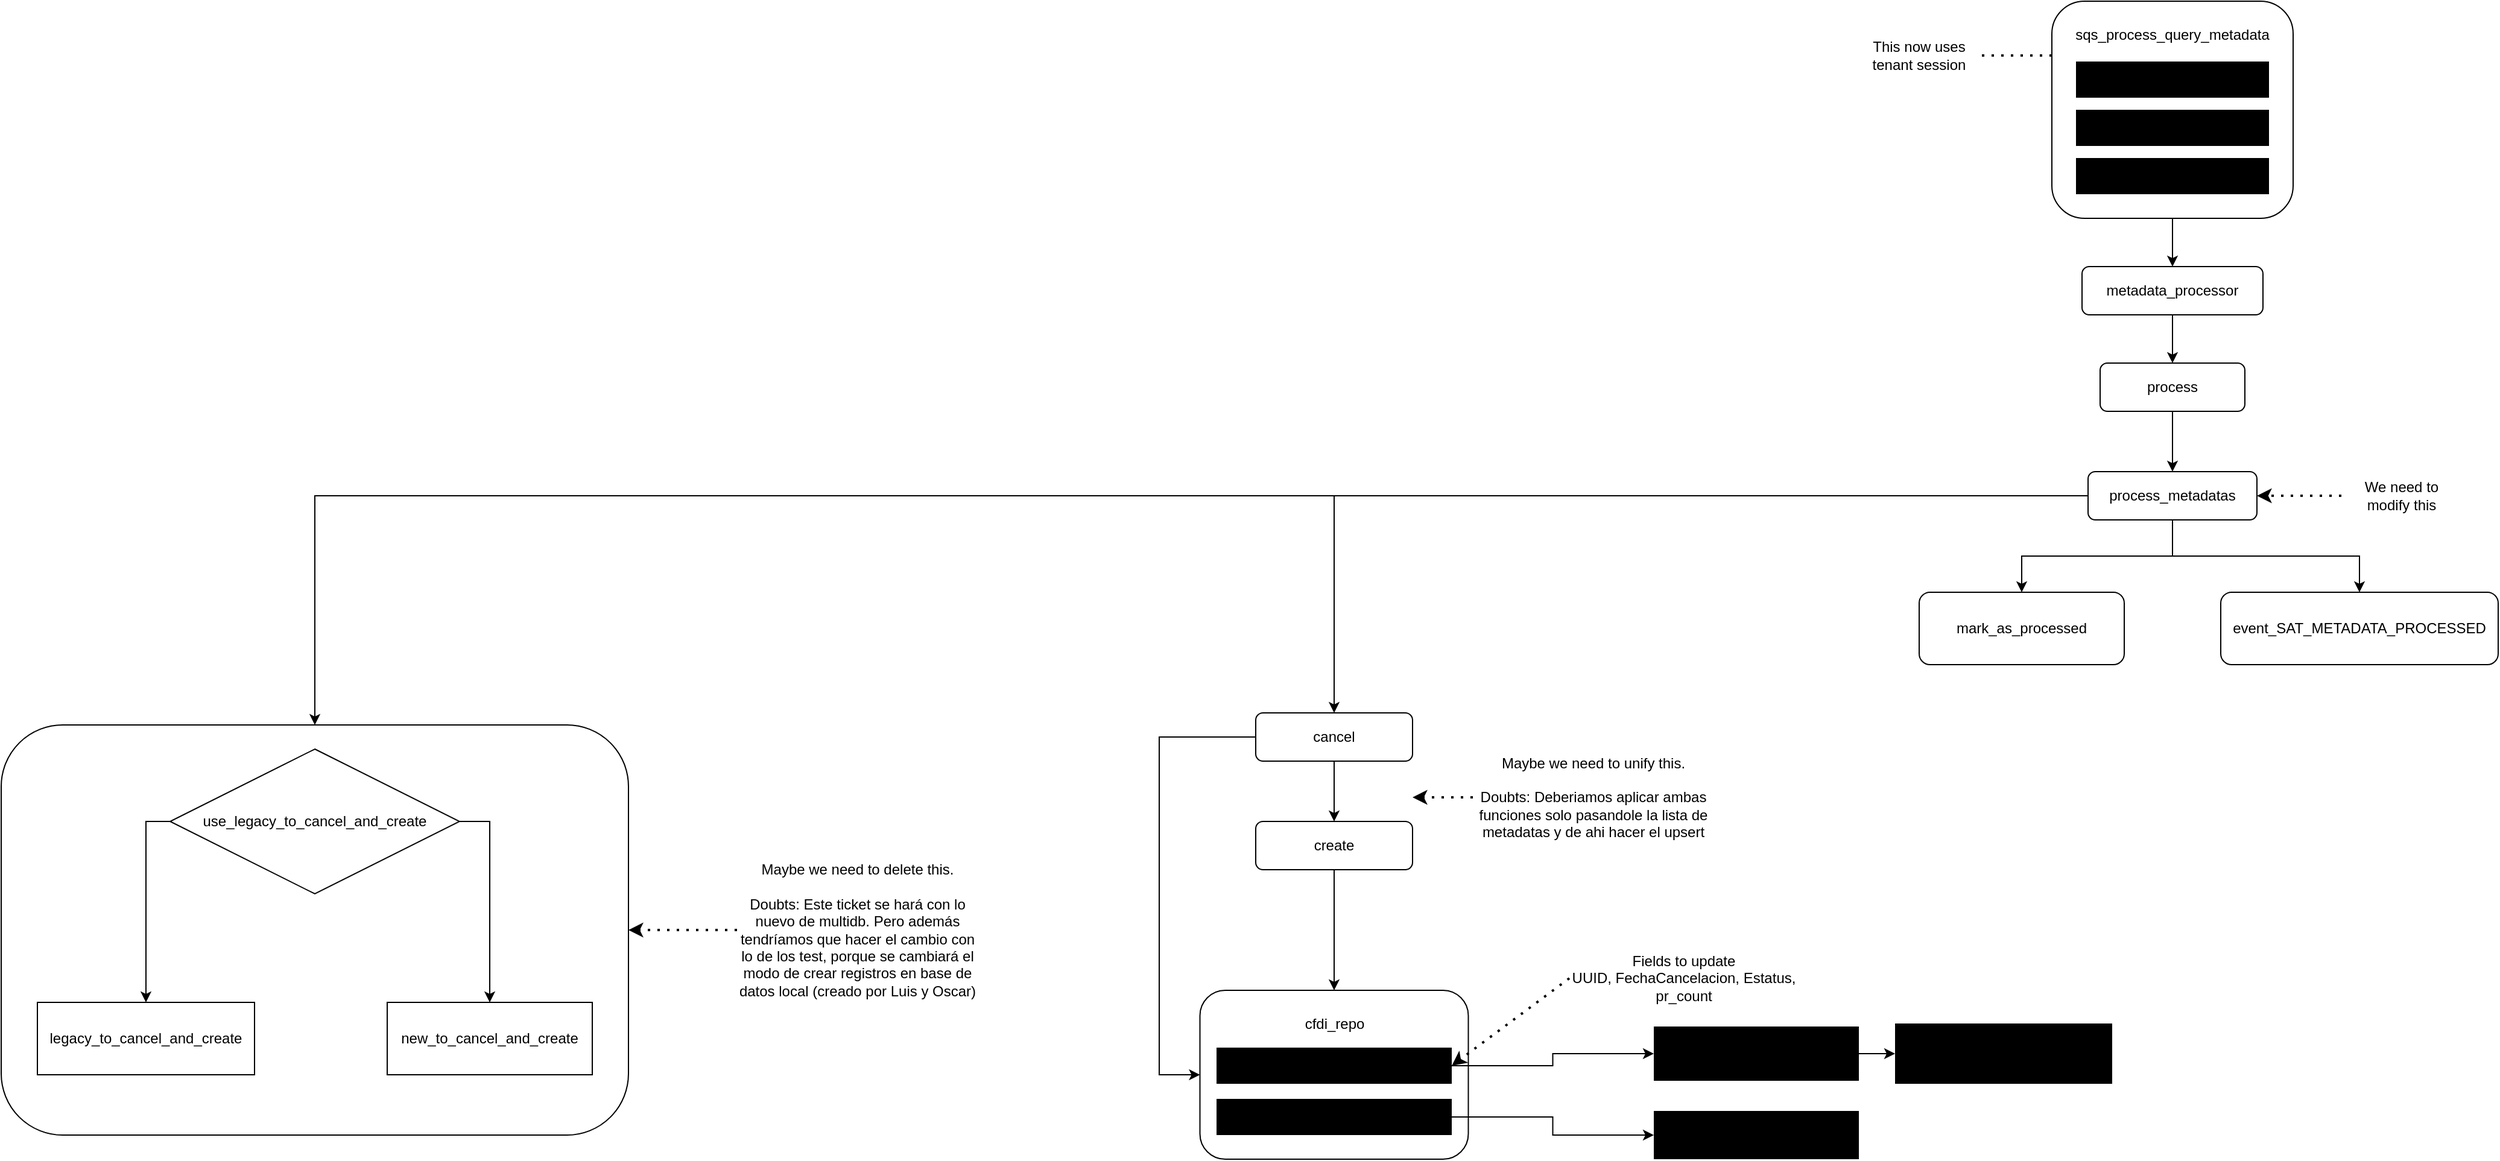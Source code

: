 <mxfile version="27.2.0">
  <diagram name="Page-1" id="p3Beu2Y2esMk882Nnt0K">
    <mxGraphModel dx="3829" dy="1262" grid="1" gridSize="10" guides="1" tooltips="1" connect="1" arrows="1" fold="1" page="0" pageScale="1" pageWidth="850" pageHeight="1100" math="0" shadow="0">
      <root>
        <mxCell id="0" />
        <mxCell id="1" parent="0" />
        <mxCell id="WFcFsrm8zlBY0hBr82oQ-8" value="" style="group" vertex="1" connectable="0" parent="1">
          <mxGeometry x="200" y="80" width="200" height="180" as="geometry" />
        </mxCell>
        <mxCell id="WFcFsrm8zlBY0hBr82oQ-1" value="&lt;div&gt;&lt;br&gt;&lt;/div&gt;&lt;div&gt;sqs_process_query_metadata&lt;/div&gt;" style="rounded=1;whiteSpace=wrap;html=1;verticalAlign=top;" vertex="1" parent="WFcFsrm8zlBY0hBr82oQ-8">
          <mxGeometry width="200" height="180" as="geometry" />
        </mxCell>
        <mxCell id="WFcFsrm8zlBY0hBr82oQ-5" value="package_repo" style="rounded=0;whiteSpace=wrap;html=1;labelBackgroundColor=none;fontColor=default;gradientColor=light-dark(#000000,#2E2E2E);gradientDirection=north;strokeColor=none;" vertex="1" parent="WFcFsrm8zlBY0hBr82oQ-8">
          <mxGeometry x="20" y="50" width="160" height="30" as="geometry" />
        </mxCell>
        <mxCell id="WFcFsrm8zlBY0hBr82oQ-6" value="query_repo" style="rounded=0;whiteSpace=wrap;html=1;labelBackgroundColor=none;fontColor=default;gradientColor=light-dark(#000000,#2E2E2E);gradientDirection=north;strokeColor=none;" vertex="1" parent="WFcFsrm8zlBY0hBr82oQ-8">
          <mxGeometry x="20" y="90" width="160" height="30" as="geometry" />
        </mxCell>
        <mxCell id="WFcFsrm8zlBY0hBr82oQ-7" value="cfdi_repo" style="rounded=0;whiteSpace=wrap;html=1;labelBackgroundColor=none;fontColor=default;gradientColor=light-dark(#000000,#2E2E2E);gradientDirection=north;strokeColor=none;" vertex="1" parent="WFcFsrm8zlBY0hBr82oQ-8">
          <mxGeometry x="20" y="130" width="160" height="30" as="geometry" />
        </mxCell>
        <mxCell id="WFcFsrm8zlBY0hBr82oQ-12" value="" style="edgeStyle=orthogonalEdgeStyle;rounded=0;orthogonalLoop=1;jettySize=auto;html=1;" edge="1" parent="1" source="WFcFsrm8zlBY0hBr82oQ-9" target="WFcFsrm8zlBY0hBr82oQ-11">
          <mxGeometry relative="1" as="geometry" />
        </mxCell>
        <mxCell id="WFcFsrm8zlBY0hBr82oQ-9" value="metadata_processor" style="whiteSpace=wrap;html=1;verticalAlign=middle;rounded=1;" vertex="1" parent="1">
          <mxGeometry x="225" y="300" width="150" height="40" as="geometry" />
        </mxCell>
        <mxCell id="WFcFsrm8zlBY0hBr82oQ-10" value="" style="edgeStyle=orthogonalEdgeStyle;rounded=0;orthogonalLoop=1;jettySize=auto;html=1;exitX=0.5;exitY=1;exitDx=0;exitDy=0;" edge="1" parent="1" source="WFcFsrm8zlBY0hBr82oQ-1" target="WFcFsrm8zlBY0hBr82oQ-9">
          <mxGeometry relative="1" as="geometry" />
        </mxCell>
        <mxCell id="WFcFsrm8zlBY0hBr82oQ-16" value="" style="edgeStyle=orthogonalEdgeStyle;rounded=0;orthogonalLoop=1;jettySize=auto;html=1;" edge="1" parent="1" source="WFcFsrm8zlBY0hBr82oQ-11" target="WFcFsrm8zlBY0hBr82oQ-15">
          <mxGeometry relative="1" as="geometry" />
        </mxCell>
        <mxCell id="WFcFsrm8zlBY0hBr82oQ-11" value="process" style="whiteSpace=wrap;html=1;rounded=1;" vertex="1" parent="1">
          <mxGeometry x="240" y="380" width="120" height="40" as="geometry" />
        </mxCell>
        <mxCell id="WFcFsrm8zlBY0hBr82oQ-13" value="" style="endArrow=none;dashed=1;html=1;dashPattern=1 3;strokeWidth=2;rounded=0;exitX=0;exitY=0.25;exitDx=0;exitDy=0;entryX=1;entryY=0.5;entryDx=0;entryDy=0;fontColor=light-dark(#000000,#8A8A8A);strokeColor=light-dark(#000000,#8A8A8A);" edge="1" parent="1" source="WFcFsrm8zlBY0hBr82oQ-1" target="WFcFsrm8zlBY0hBr82oQ-14">
          <mxGeometry width="50" height="50" relative="1" as="geometry">
            <mxPoint x="420" y="310" as="sourcePoint" />
            <mxPoint x="140" y="125" as="targetPoint" />
          </mxGeometry>
        </mxCell>
        <mxCell id="WFcFsrm8zlBY0hBr82oQ-14" value="This now uses tenant session" style="text;html=1;align=center;verticalAlign=middle;whiteSpace=wrap;rounded=0;fontColor=light-dark(#000000,#8A8A8A);" vertex="1" parent="1">
          <mxGeometry x="40" y="100" width="100" height="50" as="geometry" />
        </mxCell>
        <mxCell id="WFcFsrm8zlBY0hBr82oQ-18" value="" style="edgeStyle=orthogonalEdgeStyle;rounded=0;orthogonalLoop=1;jettySize=auto;html=1;" edge="1" parent="1" source="WFcFsrm8zlBY0hBr82oQ-15" target="WFcFsrm8zlBY0hBr82oQ-17">
          <mxGeometry relative="1" as="geometry" />
        </mxCell>
        <mxCell id="WFcFsrm8zlBY0hBr82oQ-20" value="" style="edgeStyle=orthogonalEdgeStyle;rounded=0;orthogonalLoop=1;jettySize=auto;html=1;" edge="1" parent="1" source="WFcFsrm8zlBY0hBr82oQ-15" target="WFcFsrm8zlBY0hBr82oQ-19">
          <mxGeometry relative="1" as="geometry" />
        </mxCell>
        <mxCell id="WFcFsrm8zlBY0hBr82oQ-25" value="" style="edgeStyle=orthogonalEdgeStyle;rounded=0;orthogonalLoop=1;jettySize=auto;html=1;" edge="1" parent="1" source="WFcFsrm8zlBY0hBr82oQ-15" target="WFcFsrm8zlBY0hBr82oQ-24">
          <mxGeometry relative="1" as="geometry" />
        </mxCell>
        <mxCell id="WFcFsrm8zlBY0hBr82oQ-35" value="" style="edgeStyle=orthogonalEdgeStyle;rounded=0;orthogonalLoop=1;jettySize=auto;html=1;" edge="1" parent="1" source="WFcFsrm8zlBY0hBr82oQ-15" target="WFcFsrm8zlBY0hBr82oQ-34">
          <mxGeometry relative="1" as="geometry" />
        </mxCell>
        <mxCell id="WFcFsrm8zlBY0hBr82oQ-15" value="process_metadatas" style="whiteSpace=wrap;html=1;rounded=1;" vertex="1" parent="1">
          <mxGeometry x="230" y="470" width="140" height="40" as="geometry" />
        </mxCell>
        <mxCell id="WFcFsrm8zlBY0hBr82oQ-17" value="mark_as_processed" style="whiteSpace=wrap;html=1;rounded=1;" vertex="1" parent="1">
          <mxGeometry x="90" y="570" width="170" height="60" as="geometry" />
        </mxCell>
        <mxCell id="WFcFsrm8zlBY0hBr82oQ-19" value="event_SAT_METADATA_PROCESSED" style="whiteSpace=wrap;html=1;rounded=1;" vertex="1" parent="1">
          <mxGeometry x="340" y="570" width="230" height="60" as="geometry" />
        </mxCell>
        <mxCell id="WFcFsrm8zlBY0hBr82oQ-21" value="" style="endArrow=classic;dashed=1;html=1;dashPattern=1 3;strokeWidth=2;rounded=0;exitX=0;exitY=0.5;exitDx=0;exitDy=0;fontColor=light-dark(#000000,#8A8A8A);strokeColor=light-dark(#000000,#8A8A8A);startArrow=none;startFill=0;entryX=1;entryY=0.5;entryDx=0;entryDy=0;endFill=1;" edge="1" parent="1" source="WFcFsrm8zlBY0hBr82oQ-22" target="WFcFsrm8zlBY0hBr82oQ-15">
          <mxGeometry width="50" height="50" relative="1" as="geometry">
            <mxPoint x="430" y="489.5" as="sourcePoint" />
            <mxPoint x="390" y="510" as="targetPoint" />
          </mxGeometry>
        </mxCell>
        <mxCell id="WFcFsrm8zlBY0hBr82oQ-22" value="We need to modify this" style="text;html=1;align=center;verticalAlign=middle;whiteSpace=wrap;rounded=0;fontColor=light-dark(#000000,#8A8A8A);" vertex="1" parent="1">
          <mxGeometry x="440" y="465" width="100" height="50" as="geometry" />
        </mxCell>
        <mxCell id="WFcFsrm8zlBY0hBr82oQ-31" value="" style="group" vertex="1" connectable="0" parent="1">
          <mxGeometry x="-1500" y="680" width="520" height="340" as="geometry" />
        </mxCell>
        <mxCell id="WFcFsrm8zlBY0hBr82oQ-24" value="" style="whiteSpace=wrap;html=1;rounded=1;strokeColor=light-dark(#000000,#FF962D);" vertex="1" parent="WFcFsrm8zlBY0hBr82oQ-31">
          <mxGeometry width="520" height="340" as="geometry" />
        </mxCell>
        <mxCell id="WFcFsrm8zlBY0hBr82oQ-28" value="" style="edgeStyle=orthogonalEdgeStyle;rounded=0;orthogonalLoop=1;jettySize=auto;html=1;exitX=0;exitY=0.5;exitDx=0;exitDy=0;" edge="1" parent="WFcFsrm8zlBY0hBr82oQ-31" source="WFcFsrm8zlBY0hBr82oQ-26" target="WFcFsrm8zlBY0hBr82oQ-27">
          <mxGeometry relative="1" as="geometry" />
        </mxCell>
        <mxCell id="WFcFsrm8zlBY0hBr82oQ-30" value="" style="edgeStyle=orthogonalEdgeStyle;rounded=0;orthogonalLoop=1;jettySize=auto;html=1;exitX=1;exitY=0.5;exitDx=0;exitDy=0;" edge="1" parent="WFcFsrm8zlBY0hBr82oQ-31" source="WFcFsrm8zlBY0hBr82oQ-26" target="WFcFsrm8zlBY0hBr82oQ-29">
          <mxGeometry relative="1" as="geometry" />
        </mxCell>
        <mxCell id="WFcFsrm8zlBY0hBr82oQ-26" value="use_legacy_to_cancel_and_create" style="rhombus;whiteSpace=wrap;html=1;" vertex="1" parent="WFcFsrm8zlBY0hBr82oQ-31">
          <mxGeometry x="140" y="20" width="240" height="120" as="geometry" />
        </mxCell>
        <mxCell id="WFcFsrm8zlBY0hBr82oQ-27" value="legacy_to_cancel_and_create" style="whiteSpace=wrap;html=1;" vertex="1" parent="WFcFsrm8zlBY0hBr82oQ-31">
          <mxGeometry x="30" y="230" width="180" height="60" as="geometry" />
        </mxCell>
        <mxCell id="WFcFsrm8zlBY0hBr82oQ-29" value="new_to_cancel_and_create" style="whiteSpace=wrap;html=1;" vertex="1" parent="WFcFsrm8zlBY0hBr82oQ-31">
          <mxGeometry x="320" y="230" width="170" height="60" as="geometry" />
        </mxCell>
        <mxCell id="WFcFsrm8zlBY0hBr82oQ-32" value="" style="endArrow=classic;dashed=1;html=1;dashPattern=1 3;strokeWidth=2;rounded=0;exitX=0;exitY=0.5;exitDx=0;exitDy=0;fontColor=light-dark(#000000,#8A8A8A);strokeColor=light-dark(#000000,#8A8A8A);startArrow=none;startFill=0;entryX=1;entryY=0.5;entryDx=0;entryDy=0;endFill=1;" edge="1" parent="1" source="WFcFsrm8zlBY0hBr82oQ-33" target="WFcFsrm8zlBY0hBr82oQ-24">
          <mxGeometry width="50" height="50" relative="1" as="geometry">
            <mxPoint x="-850" y="849.5" as="sourcePoint" />
            <mxPoint x="-970" y="850" as="targetPoint" />
          </mxGeometry>
        </mxCell>
        <mxCell id="WFcFsrm8zlBY0hBr82oQ-33" value="&lt;div&gt;Maybe we need to delete this.&lt;/div&gt;&lt;div&gt;&lt;br&gt;&lt;/div&gt;&lt;div&gt;Doubts: Este ticket se hará con lo nuevo de multidb. Pero además tendríamos que hacer el cambio con lo de los test, porque se cambiará el modo de crear registros en base de datos local (creado por Luis y Oscar)&lt;/div&gt;" style="text;html=1;align=center;verticalAlign=middle;whiteSpace=wrap;rounded=0;fontColor=light-dark(#000000,#8A8A8A);" vertex="1" parent="1">
          <mxGeometry x="-890" y="780" width="200" height="140" as="geometry" />
        </mxCell>
        <mxCell id="WFcFsrm8zlBY0hBr82oQ-37" value="" style="edgeStyle=orthogonalEdgeStyle;rounded=0;orthogonalLoop=1;jettySize=auto;html=1;" edge="1" parent="1" source="WFcFsrm8zlBY0hBr82oQ-34" target="WFcFsrm8zlBY0hBr82oQ-36">
          <mxGeometry relative="1" as="geometry" />
        </mxCell>
        <mxCell id="WFcFsrm8zlBY0hBr82oQ-40" style="edgeStyle=orthogonalEdgeStyle;rounded=0;orthogonalLoop=1;jettySize=auto;html=1;" edge="1" parent="1" source="WFcFsrm8zlBY0hBr82oQ-34" target="WFcFsrm8zlBY0hBr82oQ-41">
          <mxGeometry relative="1" as="geometry">
            <mxPoint x="-520" y="960" as="targetPoint" />
            <Array as="points">
              <mxPoint x="-540" y="690" />
            </Array>
          </mxGeometry>
        </mxCell>
        <mxCell id="WFcFsrm8zlBY0hBr82oQ-34" value="cancel" style="whiteSpace=wrap;html=1;rounded=1;strokeColor=light-dark(#000000,#FF962D);" vertex="1" parent="1">
          <mxGeometry x="-460" y="670" width="130" height="40" as="geometry" />
        </mxCell>
        <mxCell id="WFcFsrm8zlBY0hBr82oQ-42" style="edgeStyle=orthogonalEdgeStyle;rounded=0;orthogonalLoop=1;jettySize=auto;html=1;entryX=0.5;entryY=0;entryDx=0;entryDy=0;" edge="1" parent="1" source="WFcFsrm8zlBY0hBr82oQ-36" target="WFcFsrm8zlBY0hBr82oQ-41">
          <mxGeometry relative="1" as="geometry" />
        </mxCell>
        <mxCell id="WFcFsrm8zlBY0hBr82oQ-36" value="create" style="whiteSpace=wrap;html=1;rounded=1;strokeColor=light-dark(#000000,#FF962D);" vertex="1" parent="1">
          <mxGeometry x="-460" y="760" width="130" height="40" as="geometry" />
        </mxCell>
        <mxCell id="WFcFsrm8zlBY0hBr82oQ-38" value="" style="endArrow=classic;dashed=1;html=1;dashPattern=1 3;strokeWidth=2;rounded=0;exitX=0;exitY=0.5;exitDx=0;exitDy=0;fontColor=light-dark(#000000,#8A8A8A);strokeColor=light-dark(#000000,#8A8A8A);startArrow=none;startFill=0;entryX=1;entryY=0.5;entryDx=0;entryDy=0;endFill=1;" edge="1" parent="1" source="WFcFsrm8zlBY0hBr82oQ-39">
          <mxGeometry width="50" height="50" relative="1" as="geometry">
            <mxPoint x="-200" y="739.5" as="sourcePoint" />
            <mxPoint x="-330" y="740" as="targetPoint" />
          </mxGeometry>
        </mxCell>
        <mxCell id="WFcFsrm8zlBY0hBr82oQ-39" value="&lt;div&gt;Maybe we need to unify this.&lt;/div&gt;&lt;div&gt;&lt;br&gt;&lt;/div&gt;&lt;div&gt;Doubts: Deberiamos aplicar ambas funciones solo pasandole la lista de metadatas y de ahi hacer el upsert&lt;/div&gt;" style="text;html=1;align=center;verticalAlign=middle;whiteSpace=wrap;rounded=0;fontColor=light-dark(#000000,#8A8A8A);" vertex="1" parent="1">
          <mxGeometry x="-280" y="680" width="200" height="120" as="geometry" />
        </mxCell>
        <mxCell id="WFcFsrm8zlBY0hBr82oQ-41" value="&lt;div&gt;&lt;br&gt;&lt;/div&gt;&lt;div&gt;cfdi_repo&lt;/div&gt;" style="rounded=1;whiteSpace=wrap;html=1;verticalAlign=top;" vertex="1" parent="1">
          <mxGeometry x="-506.25" y="900" width="222.5" height="140" as="geometry" />
        </mxCell>
        <mxCell id="WFcFsrm8zlBY0hBr82oQ-58" value="" style="edgeStyle=orthogonalEdgeStyle;rounded=0;orthogonalLoop=1;jettySize=auto;html=1;" edge="1" parent="1" source="WFcFsrm8zlBY0hBr82oQ-43" target="WFcFsrm8zlBY0hBr82oQ-57">
          <mxGeometry relative="1" as="geometry" />
        </mxCell>
        <mxCell id="WFcFsrm8zlBY0hBr82oQ-43" value="cancel_with_company_identifier" style="rounded=0;whiteSpace=wrap;html=1;labelBackgroundColor=none;fontColor=default;gradientColor=light-dark(#000000,#2E2E2E);gradientDirection=north;strokeColor=none;" vertex="1" parent="1">
          <mxGeometry x="-492.5" y="947.5" width="195" height="30" as="geometry" />
        </mxCell>
        <mxCell id="WFcFsrm8zlBY0hBr82oQ-60" value="" style="edgeStyle=orthogonalEdgeStyle;rounded=0;orthogonalLoop=1;jettySize=auto;html=1;" edge="1" parent="1" source="WFcFsrm8zlBY0hBr82oQ-44" target="WFcFsrm8zlBY0hBr82oQ-59">
          <mxGeometry relative="1" as="geometry" />
        </mxCell>
        <mxCell id="WFcFsrm8zlBY0hBr82oQ-44" value="create_with_company_identifier" style="rounded=0;whiteSpace=wrap;html=1;labelBackgroundColor=none;fontColor=default;gradientColor=light-dark(#000000,#2E2E2E);gradientDirection=north;strokeColor=none;" vertex="1" parent="1">
          <mxGeometry x="-492.5" y="990" width="195" height="30" as="geometry" />
        </mxCell>
        <mxCell id="WFcFsrm8zlBY0hBr82oQ-46" value="" style="endArrow=classic;dashed=1;html=1;dashPattern=1 3;strokeWidth=2;rounded=0;exitX=0;exitY=0.5;exitDx=0;exitDy=0;fontColor=light-dark(#000000,#8A8A8A);strokeColor=light-dark(#000000,#8A8A8A);startArrow=none;startFill=0;entryX=1;entryY=0.5;entryDx=0;entryDy=0;endFill=1;" edge="1" parent="1" source="WFcFsrm8zlBY0hBr82oQ-47" target="WFcFsrm8zlBY0hBr82oQ-43">
          <mxGeometry width="50" height="50" relative="1" as="geometry">
            <mxPoint x="-130" y="964.5" as="sourcePoint" />
            <mxPoint x="-260" y="965" as="targetPoint" />
          </mxGeometry>
        </mxCell>
        <mxCell id="WFcFsrm8zlBY0hBr82oQ-47" value="&lt;div&gt;Fields to update&lt;/div&gt;&lt;div&gt;UUID, FechaCancelacion, Estatus, pr_count&lt;/div&gt;" style="text;html=1;align=center;verticalAlign=middle;whiteSpace=wrap;rounded=0;fontColor=light-dark(#000000,#8A8A8A);" vertex="1" parent="1">
          <mxGeometry x="-200" y="850" width="190" height="80" as="geometry" />
        </mxCell>
        <mxCell id="WFcFsrm8zlBY0hBr82oQ-62" value="" style="edgeStyle=orthogonalEdgeStyle;rounded=0;orthogonalLoop=1;jettySize=auto;html=1;" edge="1" parent="1" source="WFcFsrm8zlBY0hBr82oQ-57" target="WFcFsrm8zlBY0hBr82oQ-61">
          <mxGeometry relative="1" as="geometry" />
        </mxCell>
        <mxCell id="WFcFsrm8zlBY0hBr82oQ-57" value="cancel_payment_records" style="whiteSpace=wrap;html=1;strokeColor=none;rounded=0;labelBackgroundColor=none;gradientColor=light-dark(#000000,#2E2E2E);gradientDirection=north;" vertex="1" parent="1">
          <mxGeometry x="-130" y="930" width="170" height="45" as="geometry" />
        </mxCell>
        <mxCell id="WFcFsrm8zlBY0hBr82oQ-59" value="metadata_to_csv" style="rounded=0;whiteSpace=wrap;html=1;strokeColor=none;labelBackgroundColor=none;gradientColor=light-dark(#000000,#2E2E2E);gradientDirection=north;" vertex="1" parent="1">
          <mxGeometry x="-130" y="1000" width="170" height="40" as="geometry" />
        </mxCell>
        <mxCell id="WFcFsrm8zlBY0hBr82oQ-61" value="cancel_related_cfdis_records" style="whiteSpace=wrap;html=1;strokeColor=none;rounded=0;labelBackgroundColor=none;gradientColor=light-dark(#000000,#2E2E2E);gradientDirection=north;" vertex="1" parent="1">
          <mxGeometry x="70" y="927.5" width="180" height="50" as="geometry" />
        </mxCell>
      </root>
    </mxGraphModel>
  </diagram>
</mxfile>
